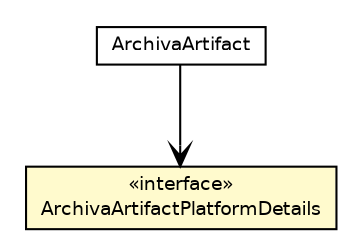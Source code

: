 #!/usr/local/bin/dot
#
# Class diagram 
# Generated by UmlGraph version 4.6 (http://www.spinellis.gr/sw/umlgraph)
#

digraph G {
	edge [fontname="Helvetica",fontsize=10,labelfontname="Helvetica",labelfontsize=10];
	node [fontname="Helvetica",fontsize=10,shape=plaintext];
	// org.apache.maven.archiva.model.ArchivaArtifactPlatformDetails
	c48079 [label=<<table border="0" cellborder="1" cellspacing="0" cellpadding="2" port="p" bgcolor="lemonChiffon" href="./ArchivaArtifactPlatformDetails.html">
		<tr><td><table border="0" cellspacing="0" cellpadding="1">
			<tr><td> &laquo;interface&raquo; </td></tr>
			<tr><td> ArchivaArtifactPlatformDetails </td></tr>
		</table></td></tr>
		</table>>, fontname="Helvetica", fontcolor="black", fontsize=9.0];
	// org.apache.maven.archiva.model.ArchivaArtifact
	c48080 [label=<<table border="0" cellborder="1" cellspacing="0" cellpadding="2" port="p" href="./ArchivaArtifact.html">
		<tr><td><table border="0" cellspacing="0" cellpadding="1">
			<tr><td> ArchivaArtifact </td></tr>
		</table></td></tr>
		</table>>, fontname="Helvetica", fontcolor="black", fontsize=9.0];
	// org.apache.maven.archiva.model.ArchivaArtifact NAVASSOC org.apache.maven.archiva.model.ArchivaArtifactPlatformDetails
	c48080:p -> c48079:p [taillabel="", label="", headlabel="", fontname="Helvetica", fontcolor="black", fontsize=10.0, color="black", arrowhead=open];
}


